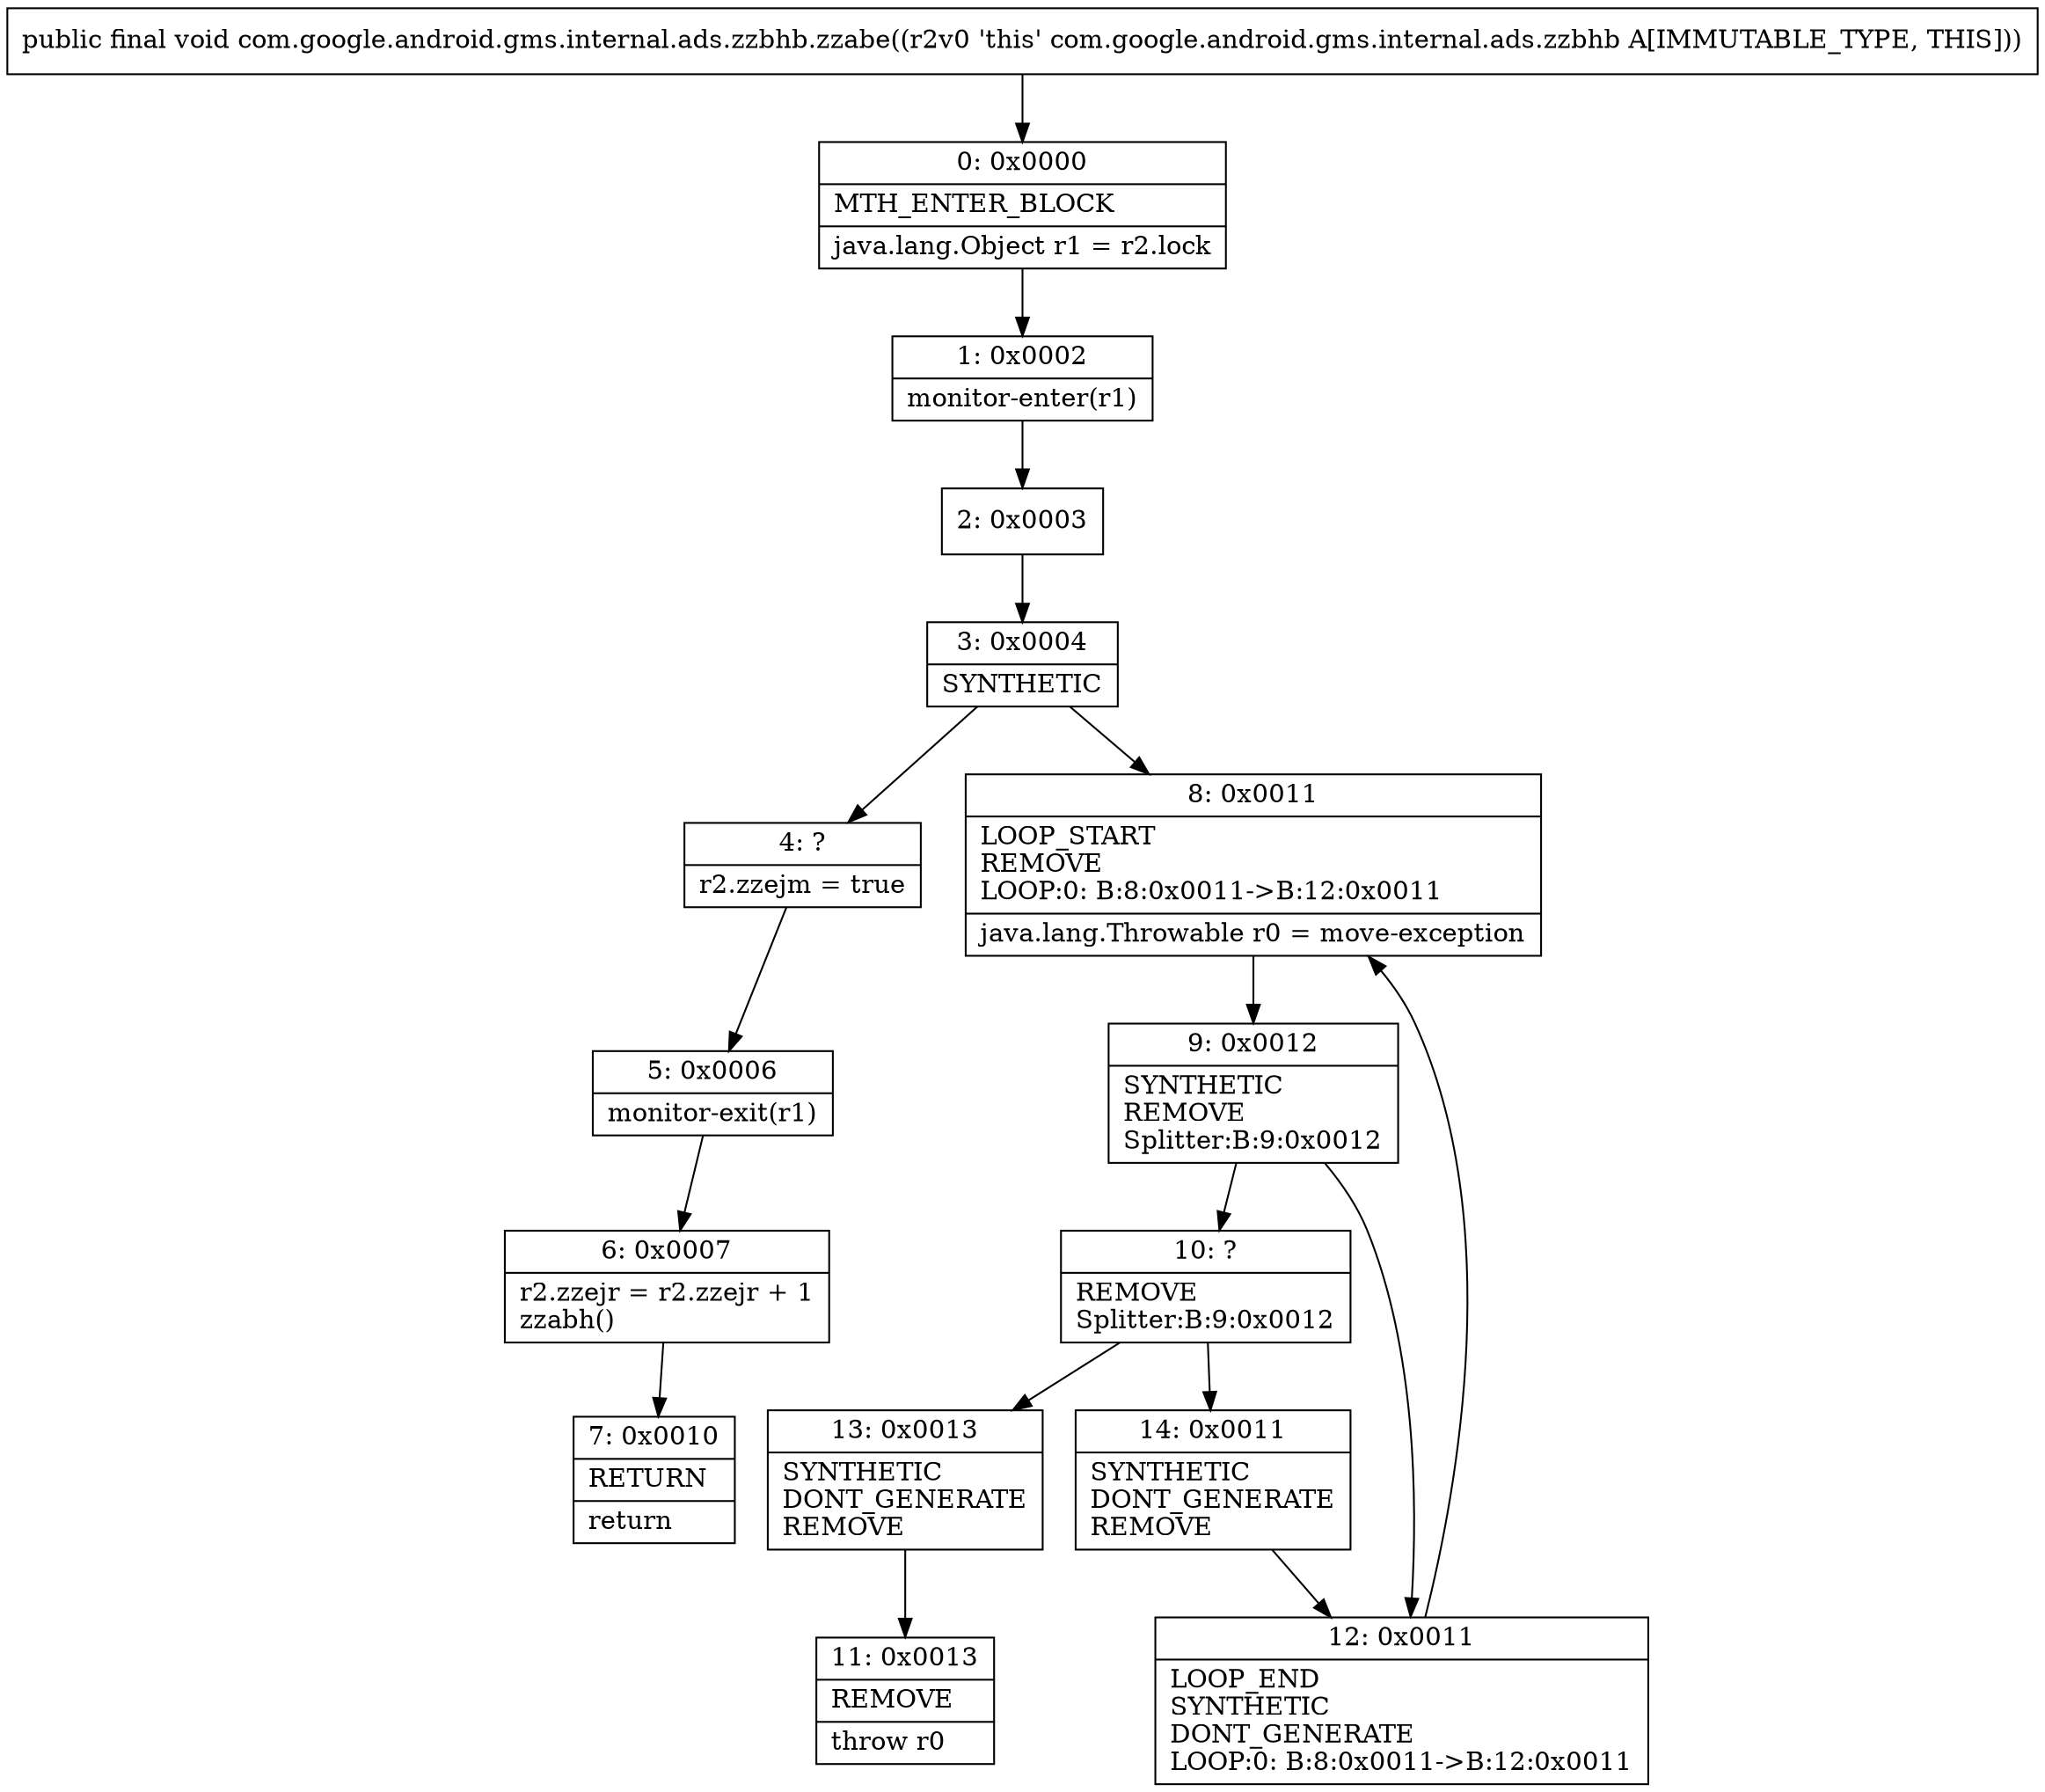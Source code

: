 digraph "CFG forcom.google.android.gms.internal.ads.zzbhb.zzabe()V" {
Node_0 [shape=record,label="{0\:\ 0x0000|MTH_ENTER_BLOCK\l|java.lang.Object r1 = r2.lock\l}"];
Node_1 [shape=record,label="{1\:\ 0x0002|monitor\-enter(r1)\l}"];
Node_2 [shape=record,label="{2\:\ 0x0003}"];
Node_3 [shape=record,label="{3\:\ 0x0004|SYNTHETIC\l}"];
Node_4 [shape=record,label="{4\:\ ?|r2.zzejm = true\l}"];
Node_5 [shape=record,label="{5\:\ 0x0006|monitor\-exit(r1)\l}"];
Node_6 [shape=record,label="{6\:\ 0x0007|r2.zzejr = r2.zzejr + 1\lzzabh()\l}"];
Node_7 [shape=record,label="{7\:\ 0x0010|RETURN\l|return\l}"];
Node_8 [shape=record,label="{8\:\ 0x0011|LOOP_START\lREMOVE\lLOOP:0: B:8:0x0011\-\>B:12:0x0011\l|java.lang.Throwable r0 = move\-exception\l}"];
Node_9 [shape=record,label="{9\:\ 0x0012|SYNTHETIC\lREMOVE\lSplitter:B:9:0x0012\l}"];
Node_10 [shape=record,label="{10\:\ ?|REMOVE\lSplitter:B:9:0x0012\l}"];
Node_11 [shape=record,label="{11\:\ 0x0013|REMOVE\l|throw r0\l}"];
Node_12 [shape=record,label="{12\:\ 0x0011|LOOP_END\lSYNTHETIC\lDONT_GENERATE\lLOOP:0: B:8:0x0011\-\>B:12:0x0011\l}"];
Node_13 [shape=record,label="{13\:\ 0x0013|SYNTHETIC\lDONT_GENERATE\lREMOVE\l}"];
Node_14 [shape=record,label="{14\:\ 0x0011|SYNTHETIC\lDONT_GENERATE\lREMOVE\l}"];
MethodNode[shape=record,label="{public final void com.google.android.gms.internal.ads.zzbhb.zzabe((r2v0 'this' com.google.android.gms.internal.ads.zzbhb A[IMMUTABLE_TYPE, THIS])) }"];
MethodNode -> Node_0;
Node_0 -> Node_1;
Node_1 -> Node_2;
Node_2 -> Node_3;
Node_3 -> Node_4;
Node_3 -> Node_8;
Node_4 -> Node_5;
Node_5 -> Node_6;
Node_6 -> Node_7;
Node_8 -> Node_9;
Node_9 -> Node_10;
Node_9 -> Node_12;
Node_10 -> Node_13;
Node_10 -> Node_14;
Node_12 -> Node_8;
Node_13 -> Node_11;
Node_14 -> Node_12;
}

